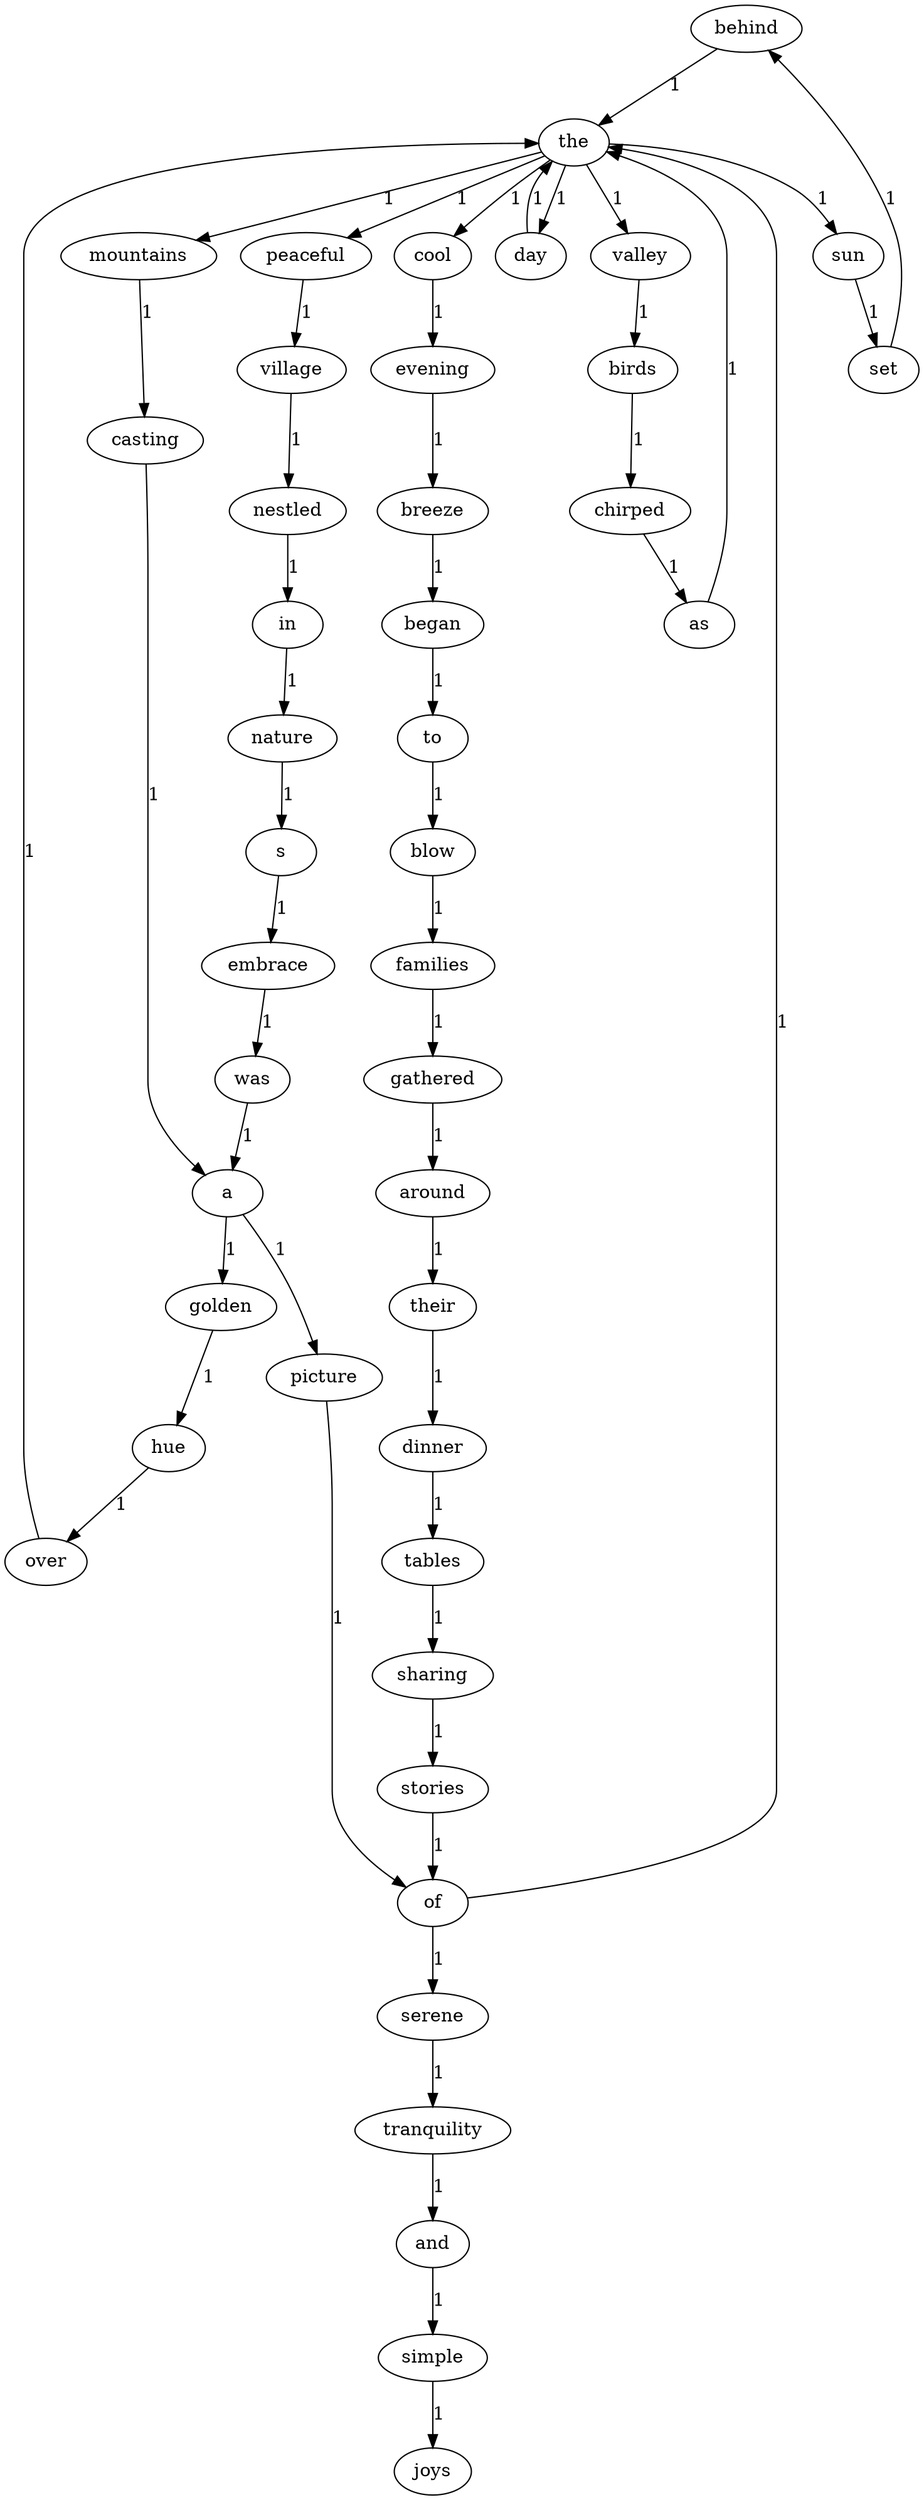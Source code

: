 digraph G {
	"behind" [label="behind"];
	"mountains" [label="mountains"];
	"their" [label="their"];
	"simple" [label="simple"];
	"birds" [label="birds"];
	"sun" [label="sun"];
	"around" [label="around"];
	"peaceful" [label="peaceful"];
	"tables" [label="tables"];
	"and" [label="and"];
	"of" [label="of"];
	"golden" [label="golden"];
	"casting" [label="casting"];
	"blow" [label="blow"];
	"village" [label="village"];
	"day" [label="day"];
	"over" [label="over"];
	"a" [label="a"];
	"nestled" [label="nestled"];
	"set" [label="set"];
	"stories" [label="stories"];
	"embrace" [label="embrace"];
	"began" [label="began"];
	"in" [label="in"];
	"nature" [label="nature"];
	"cool" [label="cool"];
	"was" [label="was"];
	"gathered" [label="gathered"];
	"breeze" [label="breeze"];
	"families" [label="families"];
	"sharing" [label="sharing"];
	"dinner" [label="dinner"];
	"picture" [label="picture"];
	"joys" [label="joys"];
	"the" [label="the"];
	"as" [label="as"];
	"s" [label="s"];
	"hue" [label="hue"];
	"valley" [label="valley"];
	"tranquility" [label="tranquility"];
	"to" [label="to"];
	"evening" [label="evening"];
	"serene" [label="serene"];
	"chirped" [label="chirped"];
	"behind" -> "the" [label="1"];
	"mountains" -> "casting" [label="1"];
	"their" -> "dinner" [label="1"];
	"simple" -> "joys" [label="1"];
	"birds" -> "chirped" [label="1"];
	"sun" -> "set" [label="1"];
	"around" -> "their" [label="1"];
	"peaceful" -> "village" [label="1"];
	"tables" -> "sharing" [label="1"];
	"and" -> "simple" [label="1"];
	"of" -> "the" [label="1"];
	"of" -> "serene" [label="1"];
	"golden" -> "hue" [label="1"];
	"casting" -> "a" [label="1"];
	"blow" -> "families" [label="1"];
	"village" -> "nestled" [label="1"];
	"day" -> "the" [label="1"];
	"over" -> "the" [label="1"];
	"a" -> "golden" [label="1"];
	"a" -> "picture" [label="1"];
	"nestled" -> "in" [label="1"];
	"set" -> "behind" [label="1"];
	"stories" -> "of" [label="1"];
	"embrace" -> "was" [label="1"];
	"began" -> "to" [label="1"];
	"in" -> "nature" [label="1"];
	"nature" -> "s" [label="1"];
	"cool" -> "evening" [label="1"];
	"was" -> "a" [label="1"];
	"gathered" -> "around" [label="1"];
	"breeze" -> "began" [label="1"];
	"families" -> "gathered" [label="1"];
	"sharing" -> "stories" [label="1"];
	"dinner" -> "tables" [label="1"];
	"picture" -> "of" [label="1"];
	"the" -> "sun" [label="1"];
	"the" -> "mountains" [label="1"];
	"the" -> "valley" [label="1"];
	"the" -> "cool" [label="1"];
	"the" -> "day" [label="1"];
	"the" -> "peaceful" [label="1"];
	"as" -> "the" [label="1"];
	"s" -> "embrace" [label="1"];
	"hue" -> "over" [label="1"];
	"valley" -> "birds" [label="1"];
	"tranquility" -> "and" [label="1"];
	"to" -> "blow" [label="1"];
	"evening" -> "breeze" [label="1"];
	"serene" -> "tranquility" [label="1"];
	"chirped" -> "as" [label="1"];
}